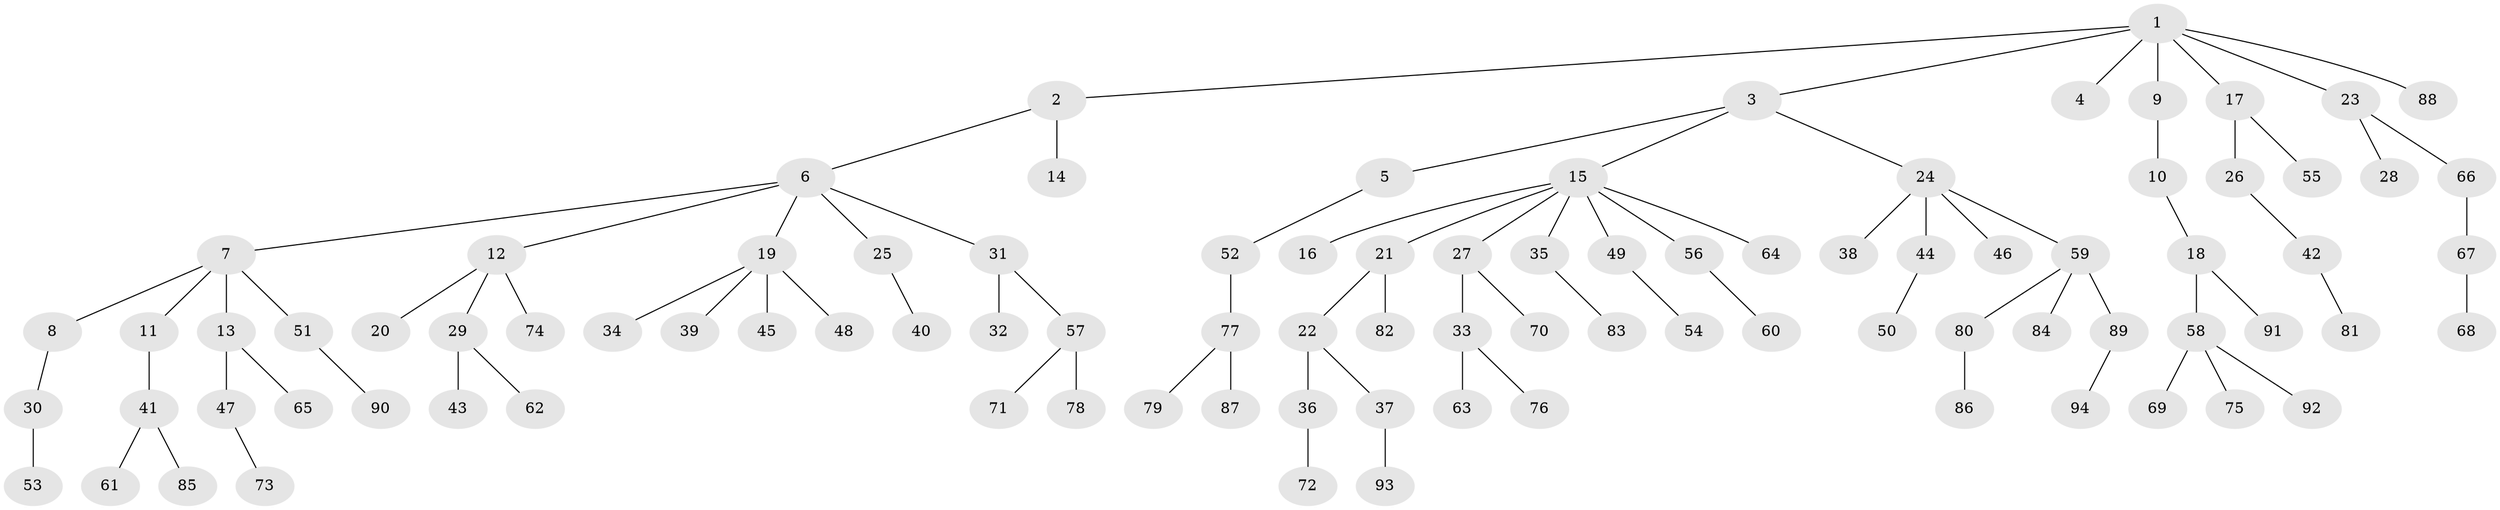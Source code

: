 // coarse degree distribution, {6: 0.06382978723404255, 2: 0.3404255319148936, 4: 0.0425531914893617, 1: 0.46808510638297873, 3: 0.0851063829787234}
// Generated by graph-tools (version 1.1) at 2025/51/03/04/25 22:51:34]
// undirected, 94 vertices, 93 edges
graph export_dot {
  node [color=gray90,style=filled];
  1;
  2;
  3;
  4;
  5;
  6;
  7;
  8;
  9;
  10;
  11;
  12;
  13;
  14;
  15;
  16;
  17;
  18;
  19;
  20;
  21;
  22;
  23;
  24;
  25;
  26;
  27;
  28;
  29;
  30;
  31;
  32;
  33;
  34;
  35;
  36;
  37;
  38;
  39;
  40;
  41;
  42;
  43;
  44;
  45;
  46;
  47;
  48;
  49;
  50;
  51;
  52;
  53;
  54;
  55;
  56;
  57;
  58;
  59;
  60;
  61;
  62;
  63;
  64;
  65;
  66;
  67;
  68;
  69;
  70;
  71;
  72;
  73;
  74;
  75;
  76;
  77;
  78;
  79;
  80;
  81;
  82;
  83;
  84;
  85;
  86;
  87;
  88;
  89;
  90;
  91;
  92;
  93;
  94;
  1 -- 2;
  1 -- 3;
  1 -- 4;
  1 -- 9;
  1 -- 17;
  1 -- 23;
  1 -- 88;
  2 -- 6;
  2 -- 14;
  3 -- 5;
  3 -- 15;
  3 -- 24;
  5 -- 52;
  6 -- 7;
  6 -- 12;
  6 -- 19;
  6 -- 25;
  6 -- 31;
  7 -- 8;
  7 -- 11;
  7 -- 13;
  7 -- 51;
  8 -- 30;
  9 -- 10;
  10 -- 18;
  11 -- 41;
  12 -- 20;
  12 -- 29;
  12 -- 74;
  13 -- 47;
  13 -- 65;
  15 -- 16;
  15 -- 21;
  15 -- 27;
  15 -- 35;
  15 -- 49;
  15 -- 56;
  15 -- 64;
  17 -- 26;
  17 -- 55;
  18 -- 58;
  18 -- 91;
  19 -- 34;
  19 -- 39;
  19 -- 45;
  19 -- 48;
  21 -- 22;
  21 -- 82;
  22 -- 36;
  22 -- 37;
  23 -- 28;
  23 -- 66;
  24 -- 38;
  24 -- 44;
  24 -- 46;
  24 -- 59;
  25 -- 40;
  26 -- 42;
  27 -- 33;
  27 -- 70;
  29 -- 43;
  29 -- 62;
  30 -- 53;
  31 -- 32;
  31 -- 57;
  33 -- 63;
  33 -- 76;
  35 -- 83;
  36 -- 72;
  37 -- 93;
  41 -- 61;
  41 -- 85;
  42 -- 81;
  44 -- 50;
  47 -- 73;
  49 -- 54;
  51 -- 90;
  52 -- 77;
  56 -- 60;
  57 -- 71;
  57 -- 78;
  58 -- 69;
  58 -- 75;
  58 -- 92;
  59 -- 80;
  59 -- 84;
  59 -- 89;
  66 -- 67;
  67 -- 68;
  77 -- 79;
  77 -- 87;
  80 -- 86;
  89 -- 94;
}
